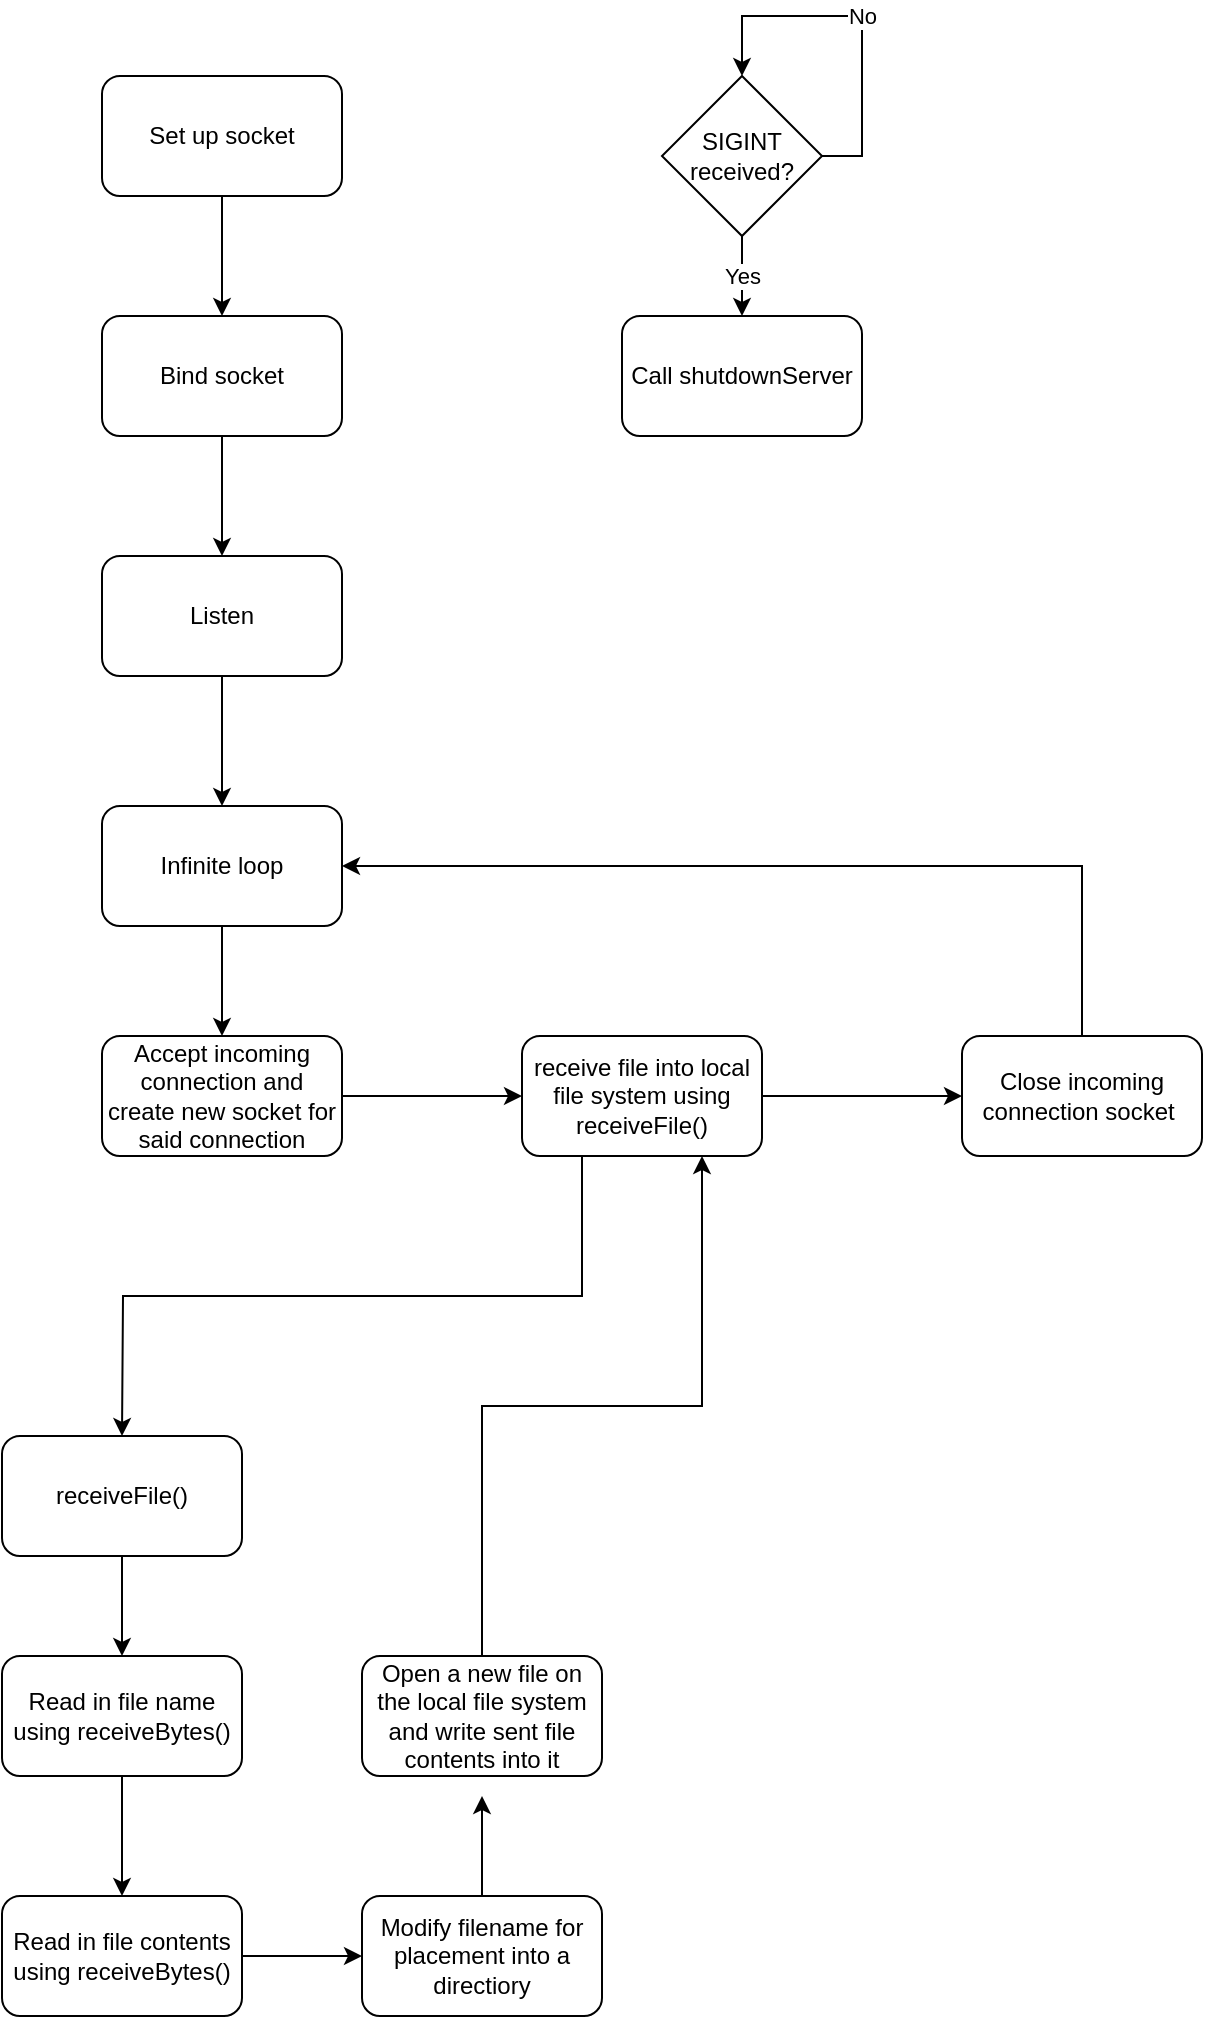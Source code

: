 <mxfile version="24.7.8">
  <diagram id="C5RBs43oDa-KdzZeNtuy" name="Page-1">
    <mxGraphModel dx="1434" dy="839" grid="1" gridSize="10" guides="1" tooltips="1" connect="1" arrows="1" fold="1" page="1" pageScale="1" pageWidth="827" pageHeight="1169" math="0" shadow="0">
      <root>
        <mxCell id="WIyWlLk6GJQsqaUBKTNV-0" />
        <mxCell id="WIyWlLk6GJQsqaUBKTNV-1" parent="WIyWlLk6GJQsqaUBKTNV-0" />
        <mxCell id="eKjhRwodv1_-TO-le9Up-8" style="edgeStyle=orthogonalEdgeStyle;rounded=0;orthogonalLoop=1;jettySize=auto;html=1;exitX=0.5;exitY=1;exitDx=0;exitDy=0;entryX=0.5;entryY=0;entryDx=0;entryDy=0;" edge="1" parent="WIyWlLk6GJQsqaUBKTNV-1" source="eKjhRwodv1_-TO-le9Up-0" target="eKjhRwodv1_-TO-le9Up-1">
          <mxGeometry relative="1" as="geometry" />
        </mxCell>
        <mxCell id="eKjhRwodv1_-TO-le9Up-0" value="Set up socket" style="rounded=1;whiteSpace=wrap;html=1;" vertex="1" parent="WIyWlLk6GJQsqaUBKTNV-1">
          <mxGeometry x="310" y="160" width="120" height="60" as="geometry" />
        </mxCell>
        <mxCell id="eKjhRwodv1_-TO-le9Up-9" style="edgeStyle=orthogonalEdgeStyle;rounded=0;orthogonalLoop=1;jettySize=auto;html=1;exitX=0.5;exitY=1;exitDx=0;exitDy=0;entryX=0.5;entryY=0;entryDx=0;entryDy=0;" edge="1" parent="WIyWlLk6GJQsqaUBKTNV-1" source="eKjhRwodv1_-TO-le9Up-1" target="eKjhRwodv1_-TO-le9Up-2">
          <mxGeometry relative="1" as="geometry" />
        </mxCell>
        <mxCell id="eKjhRwodv1_-TO-le9Up-1" value="Bind socket" style="rounded=1;whiteSpace=wrap;html=1;" vertex="1" parent="WIyWlLk6GJQsqaUBKTNV-1">
          <mxGeometry x="310" y="280" width="120" height="60" as="geometry" />
        </mxCell>
        <mxCell id="eKjhRwodv1_-TO-le9Up-30" style="edgeStyle=orthogonalEdgeStyle;rounded=0;orthogonalLoop=1;jettySize=auto;html=1;exitX=0.5;exitY=1;exitDx=0;exitDy=0;entryX=0.5;entryY=0;entryDx=0;entryDy=0;" edge="1" parent="WIyWlLk6GJQsqaUBKTNV-1" source="eKjhRwodv1_-TO-le9Up-2" target="eKjhRwodv1_-TO-le9Up-10">
          <mxGeometry relative="1" as="geometry" />
        </mxCell>
        <mxCell id="eKjhRwodv1_-TO-le9Up-2" value="Listen" style="rounded=1;whiteSpace=wrap;html=1;" vertex="1" parent="WIyWlLk6GJQsqaUBKTNV-1">
          <mxGeometry x="310" y="400" width="120" height="60" as="geometry" />
        </mxCell>
        <mxCell id="eKjhRwodv1_-TO-le9Up-7" value="Yes" style="edgeStyle=orthogonalEdgeStyle;rounded=0;orthogonalLoop=1;jettySize=auto;html=1;exitX=0.5;exitY=1;exitDx=0;exitDy=0;entryX=0.5;entryY=0;entryDx=0;entryDy=0;" edge="1" parent="WIyWlLk6GJQsqaUBKTNV-1" source="eKjhRwodv1_-TO-le9Up-4" target="eKjhRwodv1_-TO-le9Up-6">
          <mxGeometry relative="1" as="geometry" />
        </mxCell>
        <mxCell id="eKjhRwodv1_-TO-le9Up-4" value="SIGINT received?" style="rhombus;whiteSpace=wrap;html=1;" vertex="1" parent="WIyWlLk6GJQsqaUBKTNV-1">
          <mxGeometry x="590" y="160" width="80" height="80" as="geometry" />
        </mxCell>
        <mxCell id="eKjhRwodv1_-TO-le9Up-5" value="No" style="edgeStyle=orthogonalEdgeStyle;rounded=0;orthogonalLoop=1;jettySize=auto;html=1;exitX=1;exitY=0.5;exitDx=0;exitDy=0;entryX=0.5;entryY=0;entryDx=0;entryDy=0;" edge="1" parent="WIyWlLk6GJQsqaUBKTNV-1" source="eKjhRwodv1_-TO-le9Up-4" target="eKjhRwodv1_-TO-le9Up-4">
          <mxGeometry relative="1" as="geometry">
            <Array as="points">
              <mxPoint x="690" y="200" />
              <mxPoint x="690" y="130" />
              <mxPoint x="630" y="130" />
            </Array>
          </mxGeometry>
        </mxCell>
        <mxCell id="eKjhRwodv1_-TO-le9Up-6" value="Call shutdownServer" style="rounded=1;whiteSpace=wrap;html=1;" vertex="1" parent="WIyWlLk6GJQsqaUBKTNV-1">
          <mxGeometry x="570" y="280" width="120" height="60" as="geometry" />
        </mxCell>
        <mxCell id="eKjhRwodv1_-TO-le9Up-14" style="edgeStyle=orthogonalEdgeStyle;rounded=0;orthogonalLoop=1;jettySize=auto;html=1;exitX=0.5;exitY=1;exitDx=0;exitDy=0;entryX=0.5;entryY=0;entryDx=0;entryDy=0;" edge="1" parent="WIyWlLk6GJQsqaUBKTNV-1" source="eKjhRwodv1_-TO-le9Up-10" target="eKjhRwodv1_-TO-le9Up-11">
          <mxGeometry relative="1" as="geometry" />
        </mxCell>
        <mxCell id="eKjhRwodv1_-TO-le9Up-10" value="Infinite loop" style="rounded=1;whiteSpace=wrap;html=1;" vertex="1" parent="WIyWlLk6GJQsqaUBKTNV-1">
          <mxGeometry x="310" y="525" width="120" height="60" as="geometry" />
        </mxCell>
        <mxCell id="eKjhRwodv1_-TO-le9Up-15" style="edgeStyle=orthogonalEdgeStyle;rounded=0;orthogonalLoop=1;jettySize=auto;html=1;exitX=1;exitY=0.5;exitDx=0;exitDy=0;entryX=0;entryY=0.5;entryDx=0;entryDy=0;" edge="1" parent="WIyWlLk6GJQsqaUBKTNV-1" source="eKjhRwodv1_-TO-le9Up-11" target="eKjhRwodv1_-TO-le9Up-12">
          <mxGeometry relative="1" as="geometry" />
        </mxCell>
        <mxCell id="eKjhRwodv1_-TO-le9Up-11" value="Accept incoming connection and create new socket for said connection" style="rounded=1;whiteSpace=wrap;html=1;" vertex="1" parent="WIyWlLk6GJQsqaUBKTNV-1">
          <mxGeometry x="310" y="640" width="120" height="60" as="geometry" />
        </mxCell>
        <mxCell id="eKjhRwodv1_-TO-le9Up-16" style="edgeStyle=orthogonalEdgeStyle;rounded=0;orthogonalLoop=1;jettySize=auto;html=1;exitX=1;exitY=0.5;exitDx=0;exitDy=0;entryX=0;entryY=0.5;entryDx=0;entryDy=0;" edge="1" parent="WIyWlLk6GJQsqaUBKTNV-1" source="eKjhRwodv1_-TO-le9Up-12" target="eKjhRwodv1_-TO-le9Up-13">
          <mxGeometry relative="1" as="geometry" />
        </mxCell>
        <mxCell id="eKjhRwodv1_-TO-le9Up-18" style="edgeStyle=orthogonalEdgeStyle;rounded=0;orthogonalLoop=1;jettySize=auto;html=1;exitX=0.25;exitY=1;exitDx=0;exitDy=0;" edge="1" parent="WIyWlLk6GJQsqaUBKTNV-1" source="eKjhRwodv1_-TO-le9Up-12">
          <mxGeometry relative="1" as="geometry">
            <mxPoint x="320" y="840" as="targetPoint" />
          </mxGeometry>
        </mxCell>
        <mxCell id="eKjhRwodv1_-TO-le9Up-12" value="receive file into local file system using receiveFile()" style="rounded=1;whiteSpace=wrap;html=1;" vertex="1" parent="WIyWlLk6GJQsqaUBKTNV-1">
          <mxGeometry x="520" y="640" width="120" height="60" as="geometry" />
        </mxCell>
        <mxCell id="eKjhRwodv1_-TO-le9Up-17" style="edgeStyle=orthogonalEdgeStyle;rounded=0;orthogonalLoop=1;jettySize=auto;html=1;exitX=0.5;exitY=0;exitDx=0;exitDy=0;entryX=1;entryY=0.5;entryDx=0;entryDy=0;" edge="1" parent="WIyWlLk6GJQsqaUBKTNV-1" source="eKjhRwodv1_-TO-le9Up-13" target="eKjhRwodv1_-TO-le9Up-10">
          <mxGeometry relative="1" as="geometry" />
        </mxCell>
        <mxCell id="eKjhRwodv1_-TO-le9Up-13" value="Close incoming connection socket&amp;nbsp;" style="rounded=1;whiteSpace=wrap;html=1;" vertex="1" parent="WIyWlLk6GJQsqaUBKTNV-1">
          <mxGeometry x="740" y="640" width="120" height="60" as="geometry" />
        </mxCell>
        <mxCell id="eKjhRwodv1_-TO-le9Up-24" style="edgeStyle=orthogonalEdgeStyle;rounded=0;orthogonalLoop=1;jettySize=auto;html=1;exitX=0.5;exitY=1;exitDx=0;exitDy=0;entryX=0.5;entryY=0;entryDx=0;entryDy=0;" edge="1" parent="WIyWlLk6GJQsqaUBKTNV-1" source="eKjhRwodv1_-TO-le9Up-19" target="eKjhRwodv1_-TO-le9Up-20">
          <mxGeometry relative="1" as="geometry" />
        </mxCell>
        <mxCell id="eKjhRwodv1_-TO-le9Up-19" value="receiveFile()" style="rounded=1;whiteSpace=wrap;html=1;" vertex="1" parent="WIyWlLk6GJQsqaUBKTNV-1">
          <mxGeometry x="260" y="840" width="120" height="60" as="geometry" />
        </mxCell>
        <mxCell id="eKjhRwodv1_-TO-le9Up-25" style="edgeStyle=orthogonalEdgeStyle;rounded=0;orthogonalLoop=1;jettySize=auto;html=1;exitX=0.5;exitY=1;exitDx=0;exitDy=0;entryX=0.5;entryY=0;entryDx=0;entryDy=0;" edge="1" parent="WIyWlLk6GJQsqaUBKTNV-1" source="eKjhRwodv1_-TO-le9Up-20" target="eKjhRwodv1_-TO-le9Up-21">
          <mxGeometry relative="1" as="geometry" />
        </mxCell>
        <mxCell id="eKjhRwodv1_-TO-le9Up-20" value="Read in file name using receiveBytes()" style="rounded=1;whiteSpace=wrap;html=1;" vertex="1" parent="WIyWlLk6GJQsqaUBKTNV-1">
          <mxGeometry x="260" y="950" width="120" height="60" as="geometry" />
        </mxCell>
        <mxCell id="eKjhRwodv1_-TO-le9Up-26" style="edgeStyle=orthogonalEdgeStyle;rounded=0;orthogonalLoop=1;jettySize=auto;html=1;exitX=1;exitY=0.5;exitDx=0;exitDy=0;entryX=0;entryY=0.5;entryDx=0;entryDy=0;" edge="1" parent="WIyWlLk6GJQsqaUBKTNV-1" source="eKjhRwodv1_-TO-le9Up-21" target="eKjhRwodv1_-TO-le9Up-22">
          <mxGeometry relative="1" as="geometry" />
        </mxCell>
        <mxCell id="eKjhRwodv1_-TO-le9Up-21" value="Read in file contents using receiveBytes()" style="rounded=1;whiteSpace=wrap;html=1;" vertex="1" parent="WIyWlLk6GJQsqaUBKTNV-1">
          <mxGeometry x="260" y="1070" width="120" height="60" as="geometry" />
        </mxCell>
        <mxCell id="eKjhRwodv1_-TO-le9Up-27" style="edgeStyle=orthogonalEdgeStyle;rounded=0;orthogonalLoop=1;jettySize=auto;html=1;exitX=0.5;exitY=0;exitDx=0;exitDy=0;" edge="1" parent="WIyWlLk6GJQsqaUBKTNV-1" source="eKjhRwodv1_-TO-le9Up-22">
          <mxGeometry relative="1" as="geometry">
            <mxPoint x="500" y="1020" as="targetPoint" />
          </mxGeometry>
        </mxCell>
        <mxCell id="eKjhRwodv1_-TO-le9Up-22" value="Modify filename for placement into a directiory" style="rounded=1;whiteSpace=wrap;html=1;" vertex="1" parent="WIyWlLk6GJQsqaUBKTNV-1">
          <mxGeometry x="440" y="1070" width="120" height="60" as="geometry" />
        </mxCell>
        <mxCell id="eKjhRwodv1_-TO-le9Up-28" style="edgeStyle=orthogonalEdgeStyle;rounded=0;orthogonalLoop=1;jettySize=auto;html=1;exitX=0.5;exitY=0;exitDx=0;exitDy=0;entryX=0.75;entryY=1;entryDx=0;entryDy=0;" edge="1" parent="WIyWlLk6GJQsqaUBKTNV-1" source="eKjhRwodv1_-TO-le9Up-23" target="eKjhRwodv1_-TO-le9Up-12">
          <mxGeometry relative="1" as="geometry" />
        </mxCell>
        <mxCell id="eKjhRwodv1_-TO-le9Up-23" value="Open a new file on the local file system and write sent file contents into it" style="rounded=1;whiteSpace=wrap;html=1;" vertex="1" parent="WIyWlLk6GJQsqaUBKTNV-1">
          <mxGeometry x="440" y="950" width="120" height="60" as="geometry" />
        </mxCell>
      </root>
    </mxGraphModel>
  </diagram>
</mxfile>
